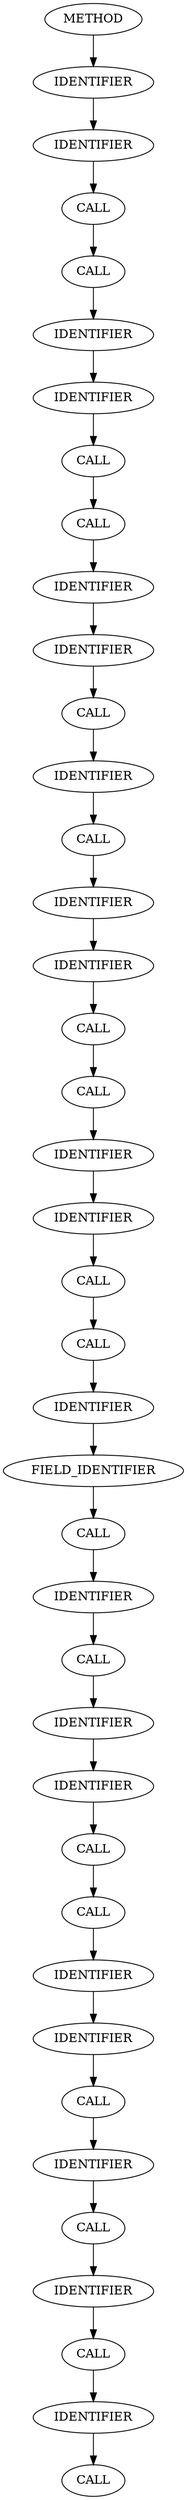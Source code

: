 strict digraph "" {
	node [label="\N"];
	171	[AST_PARENT_FULL_NAME="file_code_old-97bf6f81_145.c:<global>",
		AST_PARENT_TYPE=TYPE_DECL,
		CODE="int tipc_buf_append(struct sk_buff **headbuf, struct sk_buff **buf)
{
	struct sk_buff *head = *headbuf;
	struct sk_buff *frag = *\
buf;
	struct sk_buff *tail = NULL;
	struct tipc_msg *msg;
	u32 fragid;
	int delta;
	bool headstolen;

	if (!frag)
		goto err;

	\
msg = buf_msg(frag);
	fragid = msg_type(msg);
	frag->next = NULL;
	skb_pull(frag, msg_hdr_sz(msg));

	if (fragid == FIRST_FRAGMENT) {
		\
if (unlikely(head))
			goto err;
		*buf = NULL;
		if (skb_has_frag_list(frag) && __skb_linearize(frag))
			goto err;
		frag = skb_\
unshare(frag, GFP_ATOMIC);
		if (unlikely(!frag))
			goto err;
		head = *headbuf = frag;
		TIPC_SKB_CB(head)->tail = NULL;
		return \
0;
	}

	if (!head)
		goto err;

	/* Either the input skb ownership is transferred to headskb
	 * or the input skb is freed, clear \
the reference to avoid
	 * bad access on error path.
	 */
	*buf = NULL;
	if (skb_try_coalesce(head, frag, &headstolen, &delta)) {
		\
kfree_skb_partial(frag, headstolen);
	} else {
		tail = TIPC_SKB_CB(head)->tail;...",
		COLUMN_NUMBER=1,
		COLUMN_NUMBER_END=1,
		FILENAME="file_code_old-97bf6f81_145.c",
		FULL_NAME=tipc_buf_append,
		IS_EXTERNAL=false,
		LINE_NUMBER=124,
		LINE_NUMBER_END=193,
		NAME=tipc_buf_append,
		ORDER=6,
		SIGNATURE="int tipc_buf_append (sk_buff**,sk_buff**)",
		id=171,
		label=METHOD,
		location=124,
		type=METHOD];
	177	[ARGUMENT_INDEX=1,
		CODE=head,
		COLUMN_NUMBER=18,
		LINE_NUMBER=126,
		NAME=head,
		ORDER=1,
		TYPE_FULL_NAME="sk_buff*",
		id=177,
		label=IDENTIFIER,
		location=126,
		type=IDENTIFIER];
	171 -> 177	[front=171,
		rear=177,
		type=CFG];
	179	[ARGUMENT_INDEX=1,
		CODE=headbuf,
		COLUMN_NUMBER=26,
		LINE_NUMBER=126,
		NAME=headbuf,
		ORDER=1,
		TYPE_FULL_NAME="sk_buff**",
		id=179,
		label=IDENTIFIER,
		location=126,
		type=IDENTIFIER];
	177 -> 179	[front=177,
		rear=179,
		type=CFG];
	176	[ARGUMENT_INDEX=-1,
		CODE="*head = *headbuf",
		COLUMN_NUMBER=17,
		DISPATCH_TYPE=STATIC_DISPATCH,
		LINE_NUMBER=126,
		METHOD_FULL_NAME="<operator>.assignment",
		NAME="<operator>.assignment",
		ORDER=2,
		TYPE_FULL_NAME="<empty>",
		id=176,
		label=CALL,
		location=126,
		type=OPERATOR];
	182	[ARGUMENT_INDEX=1,
		CODE=frag,
		COLUMN_NUMBER=18,
		LINE_NUMBER=127,
		NAME=frag,
		ORDER=1,
		TYPE_FULL_NAME="sk_buff*",
		id=182,
		label=IDENTIFIER,
		location=127,
		type=IDENTIFIER];
	176 -> 182	[front=176,
		rear=182,
		type=CFG];
	184	[ARGUMENT_INDEX=1,
		CODE=buf,
		COLUMN_NUMBER=26,
		LINE_NUMBER=127,
		NAME=buf,
		ORDER=1,
		TYPE_FULL_NAME="sk_buff**",
		id=184,
		label=IDENTIFIER,
		location=127,
		type=IDENTIFIER];
	182 -> 184	[front=182,
		rear=184,
		type=CFG];
	178	[ARGUMENT_INDEX=2,
		CODE="*headbuf",
		COLUMN_NUMBER=25,
		DISPATCH_TYPE=STATIC_DISPATCH,
		LINE_NUMBER=126,
		METHOD_FULL_NAME="<operator>.indirection",
		NAME="<operator>.indirection",
		ORDER=2,
		TYPE_FULL_NAME="<empty>",
		id=178,
		label=CALL,
		location=126,
		type=OPERATOR];
	179 -> 178	[front=179,
		rear=178,
		type=CFG];
	178 -> 176	[front=178,
		rear=176,
		type=CFG];
	181	[ARGUMENT_INDEX=-1,
		CODE="*frag = *buf",
		COLUMN_NUMBER=17,
		DISPATCH_TYPE=STATIC_DISPATCH,
		LINE_NUMBER=127,
		METHOD_FULL_NAME="<operator>.assignment",
		NAME="<operator>.assignment",
		ORDER=4,
		TYPE_FULL_NAME="<empty>",
		id=181,
		label=CALL,
		location=127,
		type=OPERATOR];
	187	[ARGUMENT_INDEX=1,
		CODE=tail,
		COLUMN_NUMBER=18,
		LINE_NUMBER=128,
		NAME=tail,
		ORDER=1,
		TYPE_FULL_NAME="sk_buff*",
		id=187,
		label=IDENTIFIER,
		location=128,
		type=IDENTIFIER];
	181 -> 187	[front=181,
		rear=187,
		type=CFG];
	188	[ARGUMENT_INDEX=2,
		CODE=NULL,
		COLUMN_NUMBER=25,
		LINE_NUMBER=128,
		NAME=NULL,
		ORDER=2,
		TYPE_FULL_NAME=ANY,
		id=188,
		label=IDENTIFIER,
		location=128,
		type=IDENTIFIER];
	187 -> 188	[front=187,
		rear=188,
		type=CFG];
	183	[ARGUMENT_INDEX=2,
		CODE="*buf",
		COLUMN_NUMBER=25,
		DISPATCH_TYPE=STATIC_DISPATCH,
		LINE_NUMBER=127,
		METHOD_FULL_NAME="<operator>.indirection",
		NAME="<operator>.indirection",
		ORDER=2,
		TYPE_FULL_NAME="<empty>",
		id=183,
		label=CALL,
		location=127,
		type=OPERATOR];
	184 -> 183	[front=184,
		rear=183,
		type=CFG];
	183 -> 181	[front=183,
		rear=181,
		type=CFG];
	186	[ARGUMENT_INDEX=-1,
		CODE="*tail = NULL",
		COLUMN_NUMBER=17,
		DISPATCH_TYPE=STATIC_DISPATCH,
		LINE_NUMBER=128,
		METHOD_FULL_NAME="<operator>.assignment",
		NAME="<operator>.assignment",
		ORDER=6,
		TYPE_FULL_NAME="<empty>",
		id=186,
		label=CALL,
		location=128,
		type=OPERATOR];
	195	[ARGUMENT_INDEX=1,
		CODE=frag,
		COLUMN_NUMBER=7,
		LINE_NUMBER=134,
		NAME=frag,
		ORDER=1,
		TYPE_FULL_NAME="sk_buff*",
		id=195,
		label=IDENTIFIER,
		location=134,
		type=IDENTIFIER];
	186 -> 195	[front=186,
		rear=195,
		type=CFG];
	194	[ARGUMENT_INDEX=-1,
		CODE="!frag",
		COLUMN_NUMBER=6,
		DISPATCH_TYPE=STATIC_DISPATCH,
		LINE_NUMBER=134,
		METHOD_FULL_NAME="<operator>.logicalNot",
		NAME="<operator>.logicalNot",
		ORDER=1,
		TYPE_FULL_NAME="<empty>",
		id=194,
		label=CALL,
		location=134,
		type=OPERATOR];
	195 -> 194	[front=195,
		rear=194,
		type=CFG];
	188 -> 186	[front=188,
		rear=186,
		type=CFG];
	199	[ARGUMENT_INDEX=1,
		CODE=msg,
		COLUMN_NUMBER=2,
		LINE_NUMBER=137,
		NAME=msg,
		ORDER=1,
		TYPE_FULL_NAME="tipc_msg*",
		id=199,
		label=IDENTIFIER,
		location=137,
		type=IDENTIFIER];
	194 -> 199	[front=194,
		rear=199,
		type=CFG];
	201	[ARGUMENT_INDEX=1,
		CODE=frag,
		COLUMN_NUMBER=16,
		LINE_NUMBER=137,
		NAME=frag,
		ORDER=1,
		TYPE_FULL_NAME="sk_buff*",
		id=201,
		label=IDENTIFIER,
		location=137,
		type=IDENTIFIER];
	199 -> 201	[front=199,
		rear=201,
		type=CFG];
	198	[ARGUMENT_INDEX=-1,
		CODE="msg = buf_msg(frag)",
		COLUMN_NUMBER=2,
		DISPATCH_TYPE=STATIC_DISPATCH,
		LINE_NUMBER=137,
		METHOD_FULL_NAME="<operator>.assignment",
		NAME="<operator>.assignment",
		ORDER=12,
		TYPE_FULL_NAME="<empty>",
		id=198,
		label=CALL,
		location=137,
		type=OPERATOR];
	203	[ARGUMENT_INDEX=1,
		CODE=fragid,
		COLUMN_NUMBER=2,
		LINE_NUMBER=138,
		NAME=fragid,
		ORDER=1,
		TYPE_FULL_NAME=u32,
		id=203,
		label=IDENTIFIER,
		location=138,
		type=IDENTIFIER];
	198 -> 203	[front=198,
		rear=203,
		type=CFG];
	205	[ARGUMENT_INDEX=1,
		CODE=msg,
		COLUMN_NUMBER=20,
		LINE_NUMBER=138,
		NAME=msg,
		ORDER=1,
		TYPE_FULL_NAME="tipc_msg*",
		id=205,
		label=IDENTIFIER,
		location=138,
		type=IDENTIFIER];
	203 -> 205	[front=203,
		rear=205,
		type=CFG];
	200	[ARGUMENT_INDEX=2,
		CODE="buf_msg(frag)",
		COLUMN_NUMBER=8,
		DISPATCH_TYPE=STATIC_DISPATCH,
		LINE_NUMBER=137,
		METHOD_FULL_NAME=buf_msg,
		NAME=buf_msg,
		ORDER=2,
		TYPE_FULL_NAME="<empty>",
		id=200,
		label=CALL,
		location=137,
		type=CALLEE];
	201 -> 200	[front=201,
		rear=200,
		type=CFG];
	200 -> 198	[front=200,
		rear=198,
		type=CFG];
	202	[ARGUMENT_INDEX=-1,
		CODE="fragid = msg_type(msg)",
		COLUMN_NUMBER=2,
		DISPATCH_TYPE=STATIC_DISPATCH,
		LINE_NUMBER=138,
		METHOD_FULL_NAME="<operator>.assignment",
		NAME="<operator>.assignment",
		ORDER=13,
		TYPE_FULL_NAME="<empty>",
		id=202,
		label=CALL,
		location=138,
		type=OPERATOR];
	208	[ARGUMENT_INDEX=1,
		CODE=frag,
		COLUMN_NUMBER=2,
		LINE_NUMBER=139,
		NAME=frag,
		ORDER=1,
		TYPE_FULL_NAME="sk_buff*",
		id=208,
		label=IDENTIFIER,
		location=139,
		type=IDENTIFIER];
	202 -> 208	[front=202,
		rear=208,
		type=CFG];
	209	[ARGUMENT_INDEX=2,
		CANONICAL_NAME=next,
		CODE=next,
		COLUMN_NUMBER=2,
		LINE_NUMBER=139,
		ORDER=2,
		id=209,
		label=FIELD_IDENTIFIER,
		location=139,
		type=FIELD_IDENTIFIER];
	208 -> 209	[front=208,
		rear=209,
		type=CFG];
	204	[ARGUMENT_INDEX=2,
		CODE="msg_type(msg)",
		COLUMN_NUMBER=11,
		DISPATCH_TYPE=STATIC_DISPATCH,
		LINE_NUMBER=138,
		METHOD_FULL_NAME=msg_type,
		NAME=msg_type,
		ORDER=2,
		TYPE_FULL_NAME="<empty>",
		id=204,
		label=CALL,
		location=138,
		type=CALLEE];
	205 -> 204	[front=205,
		rear=204,
		type=CFG];
	204 -> 202	[front=204,
		rear=202,
		type=CFG];
	206	[ARGUMENT_INDEX=-1,
		CODE="frag->next = NULL",
		COLUMN_NUMBER=2,
		DISPATCH_TYPE=STATIC_DISPATCH,
		LINE_NUMBER=139,
		METHOD_FULL_NAME="<operator>.assignment",
		NAME="<operator>.assignment",
		ORDER=14,
		TYPE_FULL_NAME="<empty>",
		id=206,
		label=CALL,
		location=139,
		type=OPERATOR];
	212	[ARGUMENT_INDEX=1,
		CODE=frag,
		COLUMN_NUMBER=11,
		LINE_NUMBER=140,
		NAME=frag,
		ORDER=1,
		TYPE_FULL_NAME="sk_buff*",
		id=212,
		label=IDENTIFIER,
		location=140,
		type=IDENTIFIER];
	206 -> 212	[front=206,
		rear=212,
		type=CFG];
	214	[ARGUMENT_INDEX=1,
		CODE=msg,
		COLUMN_NUMBER=28,
		LINE_NUMBER=140,
		NAME=msg,
		ORDER=1,
		TYPE_FULL_NAME="tipc_msg*",
		id=214,
		label=IDENTIFIER,
		location=140,
		type=IDENTIFIER];
	212 -> 214	[front=212,
		rear=214,
		type=CFG];
	207	[ARGUMENT_INDEX=1,
		CODE="frag->next",
		COLUMN_NUMBER=2,
		DISPATCH_TYPE=STATIC_DISPATCH,
		LINE_NUMBER=139,
		METHOD_FULL_NAME="<operator>.indirectFieldAccess",
		NAME="<operator>.indirectFieldAccess",
		ORDER=1,
		TYPE_FULL_NAME="<empty>",
		id=207,
		label=CALL,
		location=139,
		type=OPERATOR];
	210	[ARGUMENT_INDEX=2,
		CODE=NULL,
		COLUMN_NUMBER=15,
		LINE_NUMBER=139,
		NAME=NULL,
		ORDER=2,
		TYPE_FULL_NAME=ANY,
		id=210,
		label=IDENTIFIER,
		location=139,
		type=IDENTIFIER];
	207 -> 210	[front=207,
		rear=210,
		type=CFG];
	210 -> 206	[front=210,
		rear=206,
		type=CFG];
	209 -> 207	[front=209,
		rear=207,
		type=CFG];
	211	[ARGUMENT_INDEX=-1,
		CODE="skb_pull(frag, msg_hdr_sz(msg))",
		COLUMN_NUMBER=2,
		DISPATCH_TYPE=STATIC_DISPATCH,
		LINE_NUMBER=140,
		METHOD_FULL_NAME=skb_pull,
		NAME=skb_pull,
		ORDER=15,
		TYPE_FULL_NAME="<empty>",
		id=211,
		label=CALL,
		location=140,
		type=CALLEE];
	217	[ARGUMENT_INDEX=1,
		CODE=fragid,
		COLUMN_NUMBER=6,
		LINE_NUMBER=142,
		NAME=fragid,
		ORDER=1,
		TYPE_FULL_NAME=u32,
		id=217,
		label=IDENTIFIER,
		location=142,
		type=IDENTIFIER];
	211 -> 217	[front=211,
		rear=217,
		type=CFG];
	218	[ARGUMENT_INDEX=2,
		CODE=FIRST_FRAGMENT,
		COLUMN_NUMBER=16,
		LINE_NUMBER=142,
		NAME=FIRST_FRAGMENT,
		ORDER=2,
		TYPE_FULL_NAME=ANY,
		id=218,
		label=IDENTIFIER,
		location=142,
		type=IDENTIFIER];
	217 -> 218	[front=217,
		rear=218,
		type=CFG];
	213	[ARGUMENT_INDEX=2,
		CODE="msg_hdr_sz(msg)",
		COLUMN_NUMBER=17,
		DISPATCH_TYPE=STATIC_DISPATCH,
		LINE_NUMBER=140,
		METHOD_FULL_NAME=msg_hdr_sz,
		NAME=msg_hdr_sz,
		ORDER=2,
		TYPE_FULL_NAME="<empty>",
		id=213,
		label=CALL,
		location=140,
		type=CALLEE];
	214 -> 213	[front=214,
		rear=213,
		type=CFG];
	213 -> 211	[front=213,
		rear=211,
		type=CFG];
	216	[ARGUMENT_INDEX=-1,
		CODE="fragid == FIRST_FRAGMENT",
		COLUMN_NUMBER=6,
		DISPATCH_TYPE=STATIC_DISPATCH,
		LINE_NUMBER=142,
		METHOD_FULL_NAME="<operator>.equals",
		NAME="<operator>.equals",
		ORDER=1,
		TYPE_FULL_NAME="<empty>",
		id=216,
		label=CALL,
		location=142,
		type=OPERATOR];
	222	[ARGUMENT_INDEX=1,
		CODE=head,
		COLUMN_NUMBER=16,
		LINE_NUMBER=143,
		NAME=head,
		ORDER=1,
		TYPE_FULL_NAME="sk_buff*",
		id=222,
		label=IDENTIFIER,
		location=143,
		type=IDENTIFIER];
	216 -> 222	[front=216,
		rear=222,
		type=CFG];
	221	[ARGUMENT_INDEX=-1,
		CODE="unlikely(head)",
		COLUMN_NUMBER=7,
		DISPATCH_TYPE=STATIC_DISPATCH,
		LINE_NUMBER=143,
		METHOD_FULL_NAME=unlikely,
		NAME=unlikely,
		ORDER=1,
		TYPE_FULL_NAME="<empty>",
		id=221,
		label=CALL,
		location=143,
		type=CALLEE];
	222 -> 221	[front=222,
		rear=221,
		type=CFG];
	218 -> 216	[front=218,
		rear=216,
		type=CFG];
	227	[ARGUMENT_INDEX=1,
		CODE=buf,
		COLUMN_NUMBER=4,
		LINE_NUMBER=145,
		NAME=buf,
		ORDER=1,
		TYPE_FULL_NAME="sk_buff**",
		id=227,
		label=IDENTIFIER,
		location=145,
		type=IDENTIFIER];
	221 -> 227	[front=221,
		rear=227,
		type=CFG];
	226	[ARGUMENT_INDEX=1,
		CODE="*buf",
		COLUMN_NUMBER=3,
		DISPATCH_TYPE=STATIC_DISPATCH,
		LINE_NUMBER=145,
		METHOD_FULL_NAME="<operator>.indirection",
		NAME="<operator>.indirection",
		ORDER=1,
		TYPE_FULL_NAME="<empty>",
		id=226,
		label=CALL,
		location=145,
		type=OPERATOR];
	227 -> 226	[front=227,
		rear=226,
		type=CFG];
	228	[ARGUMENT_INDEX=2,
		CODE=NULL,
		COLUMN_NUMBER=10,
		LINE_NUMBER=145,
		NAME=NULL,
		ORDER=2,
		TYPE_FULL_NAME=ANY,
		id=228,
		label=IDENTIFIER,
		location=145,
		type=IDENTIFIER];
	226 -> 228	[front=226,
		rear=228,
		type=CFG];
	225	[ARGUMENT_INDEX=-1,
		CODE="*buf = NULL",
		COLUMN_NUMBER=3,
		DISPATCH_TYPE=STATIC_DISPATCH,
		LINE_NUMBER=145,
		METHOD_FULL_NAME="<operator>.assignment",
		NAME="<operator>.assignment",
		ORDER=2,
		TYPE_FULL_NAME="<empty>",
		id=225,
		label=CALL,
		location=145,
		type=OPERATOR];
	228 -> 225	[front=228,
		rear=225,
		type=CFG];
}
